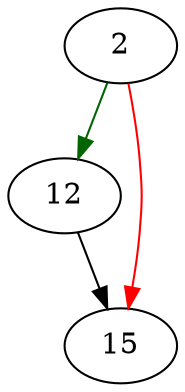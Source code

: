strict digraph "md5_finish_ctx" {
	// Node definitions.
	2 [entry=true];
	12;
	15;

	// Edge definitions.
	2 -> 12 [
		color=darkgreen
		cond=true
	];
	2 -> 15 [
		color=red
		cond=false
	];
	12 -> 15;
}